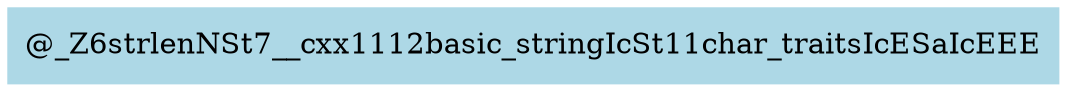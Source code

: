 digraph CFG {
    node[shape=box, style=filled, color=lightblue];
    
    start[label="@_Z6strlenNSt7__cxx1112basic_stringIcSt11char_traitsIcESaIcEEE"];
}